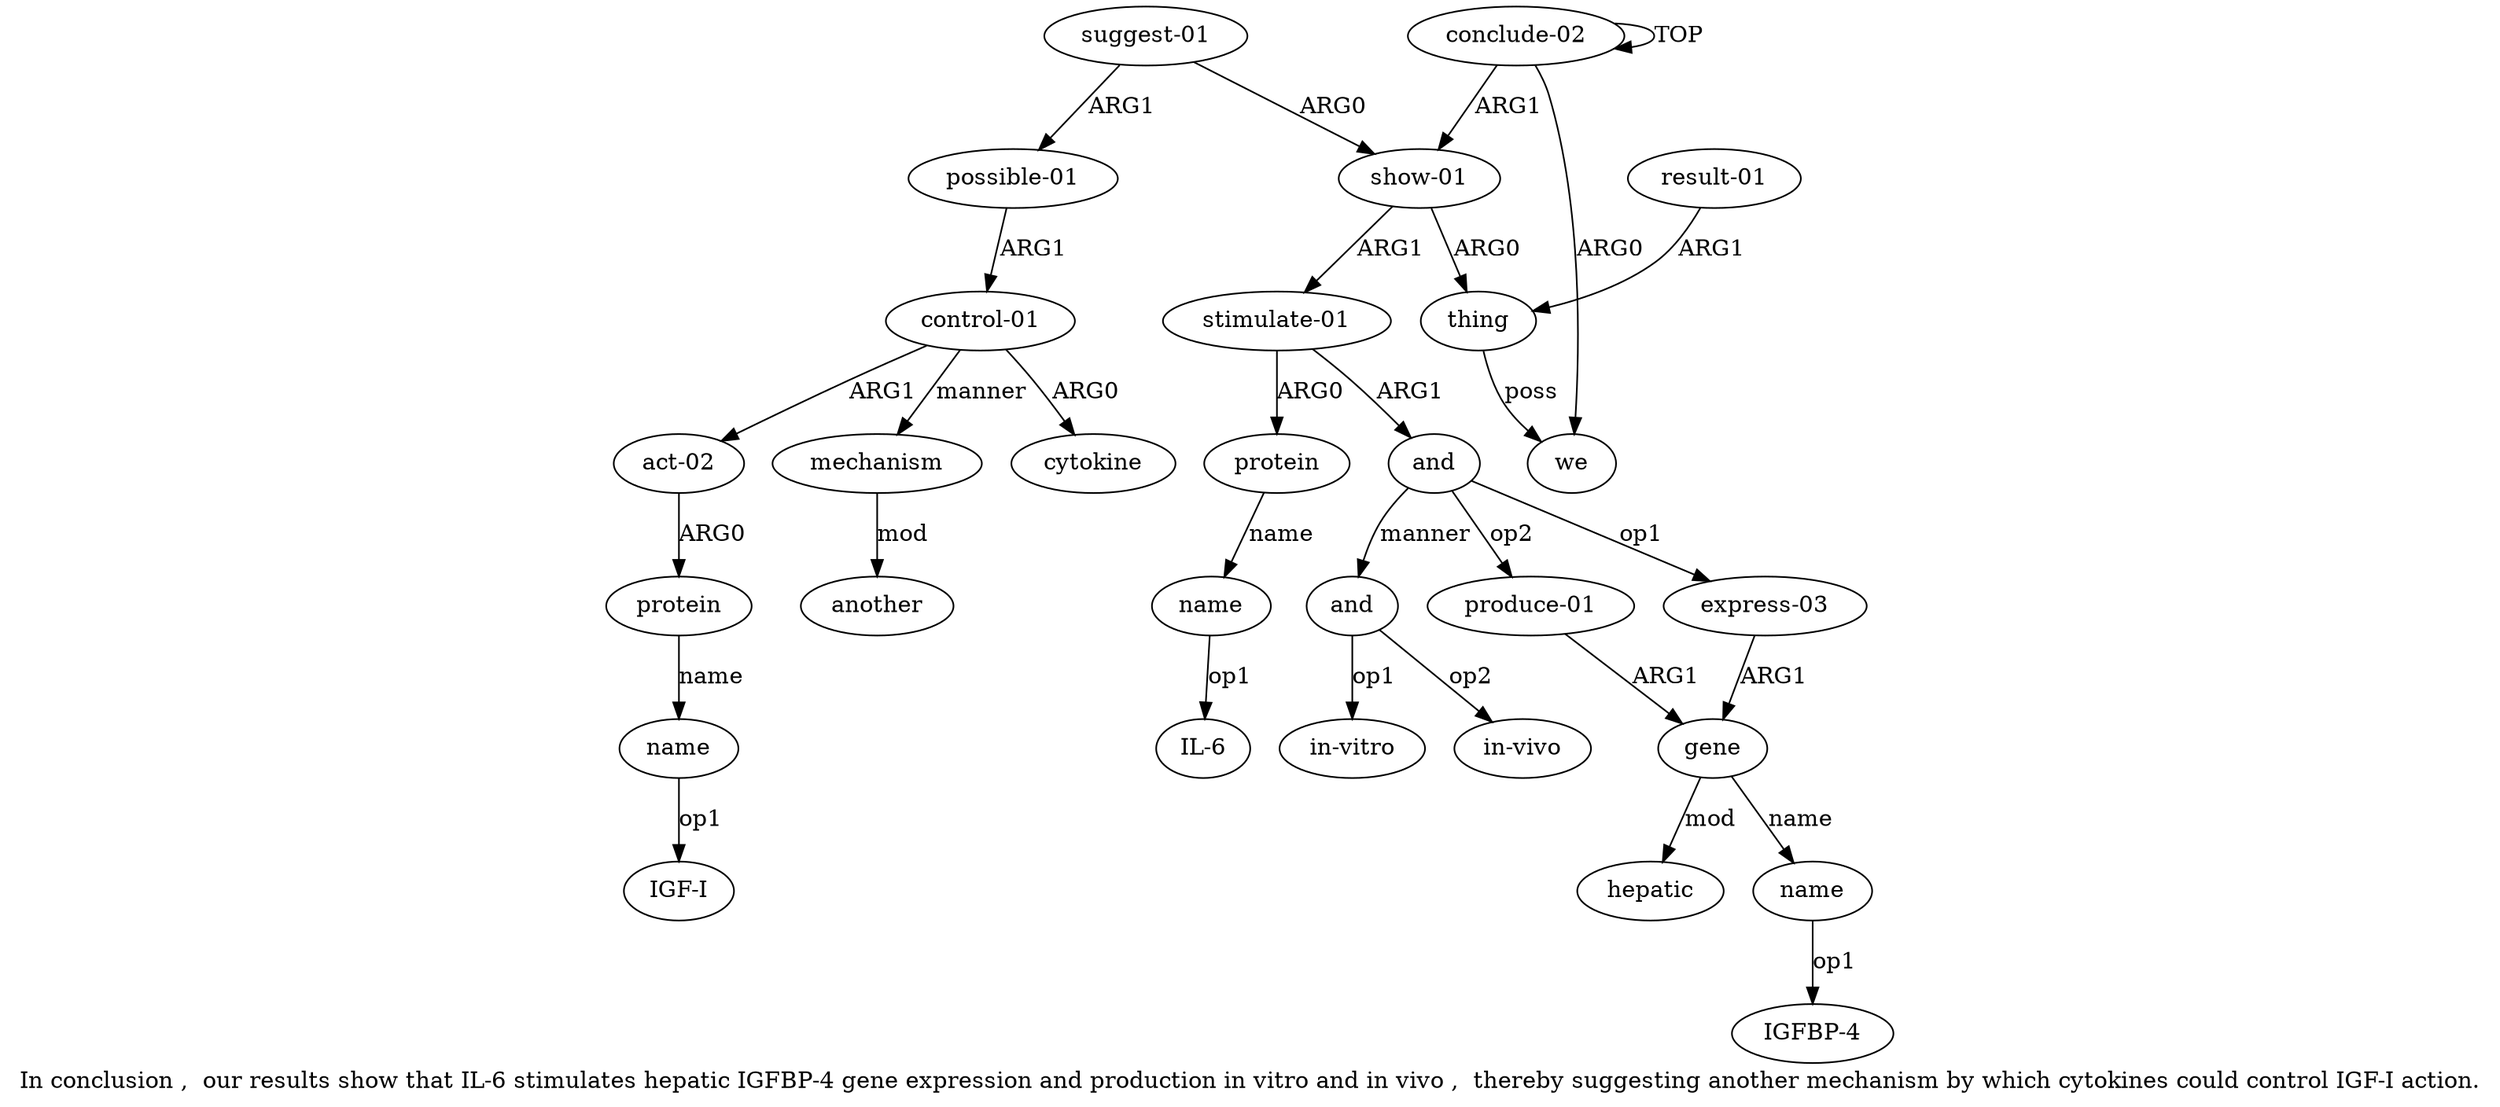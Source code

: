 digraph  {
	graph [label="In conclusion ,  our results show that IL-6 stimulates hepatic IGFBP-4 gene expression and production in vitro and in vivo ,  thereby \
suggesting another mechanism by which cytokines could control IGF-I action."];
	node [label="\N"];
	a20	 [color=black,
		gold_ind=20,
		gold_label=cytokine,
		label=cytokine,
		test_ind=20,
		test_label=cytokine];
	a21	 [color=black,
		gold_ind=21,
		gold_label="act-02",
		label="act-02",
		test_ind=21,
		test_label="act-02"];
	a22	 [color=black,
		gold_ind=22,
		gold_label=protein,
		label=protein,
		test_ind=22,
		test_label=protein];
	a21 -> a22 [key=0,
	color=black,
	gold_label=ARG0,
	label=ARG0,
	test_label=ARG0];
a23 [color=black,
	gold_ind=23,
	gold_label=name,
	label=name,
	test_ind=23,
	test_label=name];
a22 -> a23 [key=0,
color=black,
gold_label=name,
label=name,
test_label=name];
"a23 IGF-I" [color=black,
gold_ind=-1,
gold_label="IGF-I",
label="IGF-I",
test_ind=-1,
test_label="IGF-I"];
a23 -> "a23 IGF-I" [key=0,
color=black,
gold_label=op1,
label=op1,
test_label=op1];
a24 [color=black,
gold_ind=24,
gold_label=mechanism,
label=mechanism,
test_ind=24,
test_label=mechanism];
a25 [color=black,
gold_ind=25,
gold_label=another,
label=another,
test_ind=25,
test_label=another];
a24 -> a25 [key=0,
color=black,
gold_label=mod,
label=mod,
test_label=mod];
"a7 IL-6" [color=black,
gold_ind=-1,
gold_label="IL-6",
label="IL-6",
test_ind=-1,
test_label="IL-6"];
a15 [color=black,
gold_ind=15,
gold_label="in-vitro",
label="in-vitro",
test_ind=15,
test_label="in-vitro"];
a14 [color=black,
gold_ind=14,
gold_label=and,
label=and,
test_ind=14,
test_label=and];
a14 -> a15 [key=0,
color=black,
gold_label=op1,
label=op1,
test_label=op1];
a16 [color=black,
gold_ind=16,
gold_label="in-vivo",
label="in-vivo",
test_ind=16,
test_label="in-vivo"];
a14 -> a16 [key=0,
color=black,
gold_label=op2,
label=op2,
test_label=op2];
a17 [color=black,
gold_ind=17,
gold_label="suggest-01",
label="suggest-01",
test_ind=17,
test_label="suggest-01"];
a18 [color=black,
gold_ind=18,
gold_label="possible-01",
label="possible-01",
test_ind=18,
test_label="possible-01"];
a17 -> a18 [key=0,
color=black,
gold_label=ARG1,
label=ARG1,
test_label=ARG1];
a1 [color=black,
gold_ind=1,
gold_label="show-01",
label="show-01",
test_ind=1,
test_label="show-01"];
a17 -> a1 [key=0,
color=black,
gold_label=ARG0,
label=ARG0,
test_label=ARG0];
a11 [color=black,
gold_ind=11,
gold_label=name,
label=name,
test_ind=11,
test_label=name];
"a11 IGFBP-4" [color=black,
gold_ind=-1,
gold_label="IGFBP-4",
label="IGFBP-4",
test_ind=-1,
test_label="IGFBP-4"];
a11 -> "a11 IGFBP-4" [key=0,
color=black,
gold_label=op1,
label=op1,
test_label=op1];
a10 [color=black,
gold_ind=10,
gold_label=gene,
label=gene,
test_ind=10,
test_label=gene];
a10 -> a11 [key=0,
color=black,
gold_label=name,
label=name,
test_label=name];
a12 [color=black,
gold_ind=12,
gold_label=hepatic,
label=hepatic,
test_ind=12,
test_label=hepatic];
a10 -> a12 [key=0,
color=black,
gold_label=mod,
label=mod,
test_label=mod];
a13 [color=black,
gold_ind=13,
gold_label="produce-01",
label="produce-01",
test_ind=13,
test_label="produce-01"];
a13 -> a10 [key=0,
color=black,
gold_label=ARG1,
label=ARG1,
test_label=ARG1];
a19 [color=black,
gold_ind=19,
gold_label="control-01",
label="control-01",
test_ind=19,
test_label="control-01"];
a19 -> a20 [key=0,
color=black,
gold_label=ARG0,
label=ARG0,
test_label=ARG0];
a19 -> a21 [key=0,
color=black,
gold_label=ARG1,
label=ARG1,
test_label=ARG1];
a19 -> a24 [key=0,
color=black,
gold_label=manner,
label=manner,
test_label=manner];
a18 -> a19 [key=0,
color=black,
gold_label=ARG1,
label=ARG1,
test_label=ARG1];
a2 [color=black,
gold_ind=2,
gold_label=thing,
label=thing,
test_ind=2,
test_label=thing];
a1 -> a2 [key=0,
color=black,
gold_label=ARG0,
label=ARG0,
test_label=ARG0];
a5 [color=black,
gold_ind=5,
gold_label="stimulate-01",
label="stimulate-01",
test_ind=5,
test_label="stimulate-01"];
a1 -> a5 [key=0,
color=black,
gold_label=ARG1,
label=ARG1,
test_label=ARG1];
a0 [color=black,
gold_ind=0,
gold_label="conclude-02",
label="conclude-02",
test_ind=0,
test_label="conclude-02"];
a0 -> a1 [key=0,
color=black,
gold_label=ARG1,
label=ARG1,
test_label=ARG1];
a0 -> a0 [key=0,
color=black,
gold_label=TOP,
label=TOP,
test_label=TOP];
a4 [color=black,
gold_ind=4,
gold_label=we,
label=we,
test_ind=4,
test_label=we];
a0 -> a4 [key=0,
color=black,
gold_label=ARG0,
label=ARG0,
test_label=ARG0];
a3 [color=black,
gold_ind=3,
gold_label="result-01",
label="result-01",
test_ind=3,
test_label="result-01"];
a3 -> a2 [key=0,
color=black,
gold_label=ARG1,
label=ARG1,
test_label=ARG1];
a2 -> a4 [key=0,
color=black,
gold_label=poss,
label=poss,
test_label=poss];
a6 [color=black,
gold_ind=6,
gold_label=protein,
label=protein,
test_ind=6,
test_label=protein];
a5 -> a6 [key=0,
color=black,
gold_label=ARG0,
label=ARG0,
test_label=ARG0];
a8 [color=black,
gold_ind=8,
gold_label=and,
label=and,
test_ind=8,
test_label=and];
a5 -> a8 [key=0,
color=black,
gold_label=ARG1,
label=ARG1,
test_label=ARG1];
a7 [color=black,
gold_ind=7,
gold_label=name,
label=name,
test_ind=7,
test_label=name];
a7 -> "a7 IL-6" [key=0,
color=black,
gold_label=op1,
label=op1,
test_label=op1];
a6 -> a7 [key=0,
color=black,
gold_label=name,
label=name,
test_label=name];
a9 [color=black,
gold_ind=9,
gold_label="express-03",
label="express-03",
test_ind=9,
test_label="express-03"];
a9 -> a10 [key=0,
color=black,
gold_label=ARG1,
label=ARG1,
test_label=ARG1];
a8 -> a14 [key=0,
color=black,
gold_label=manner,
label=manner,
test_label=manner];
a8 -> a13 [key=0,
color=black,
gold_label=op2,
label=op2,
test_label=op2];
a8 -> a9 [key=0,
color=black,
gold_label=op1,
label=op1,
test_label=op1];
}

